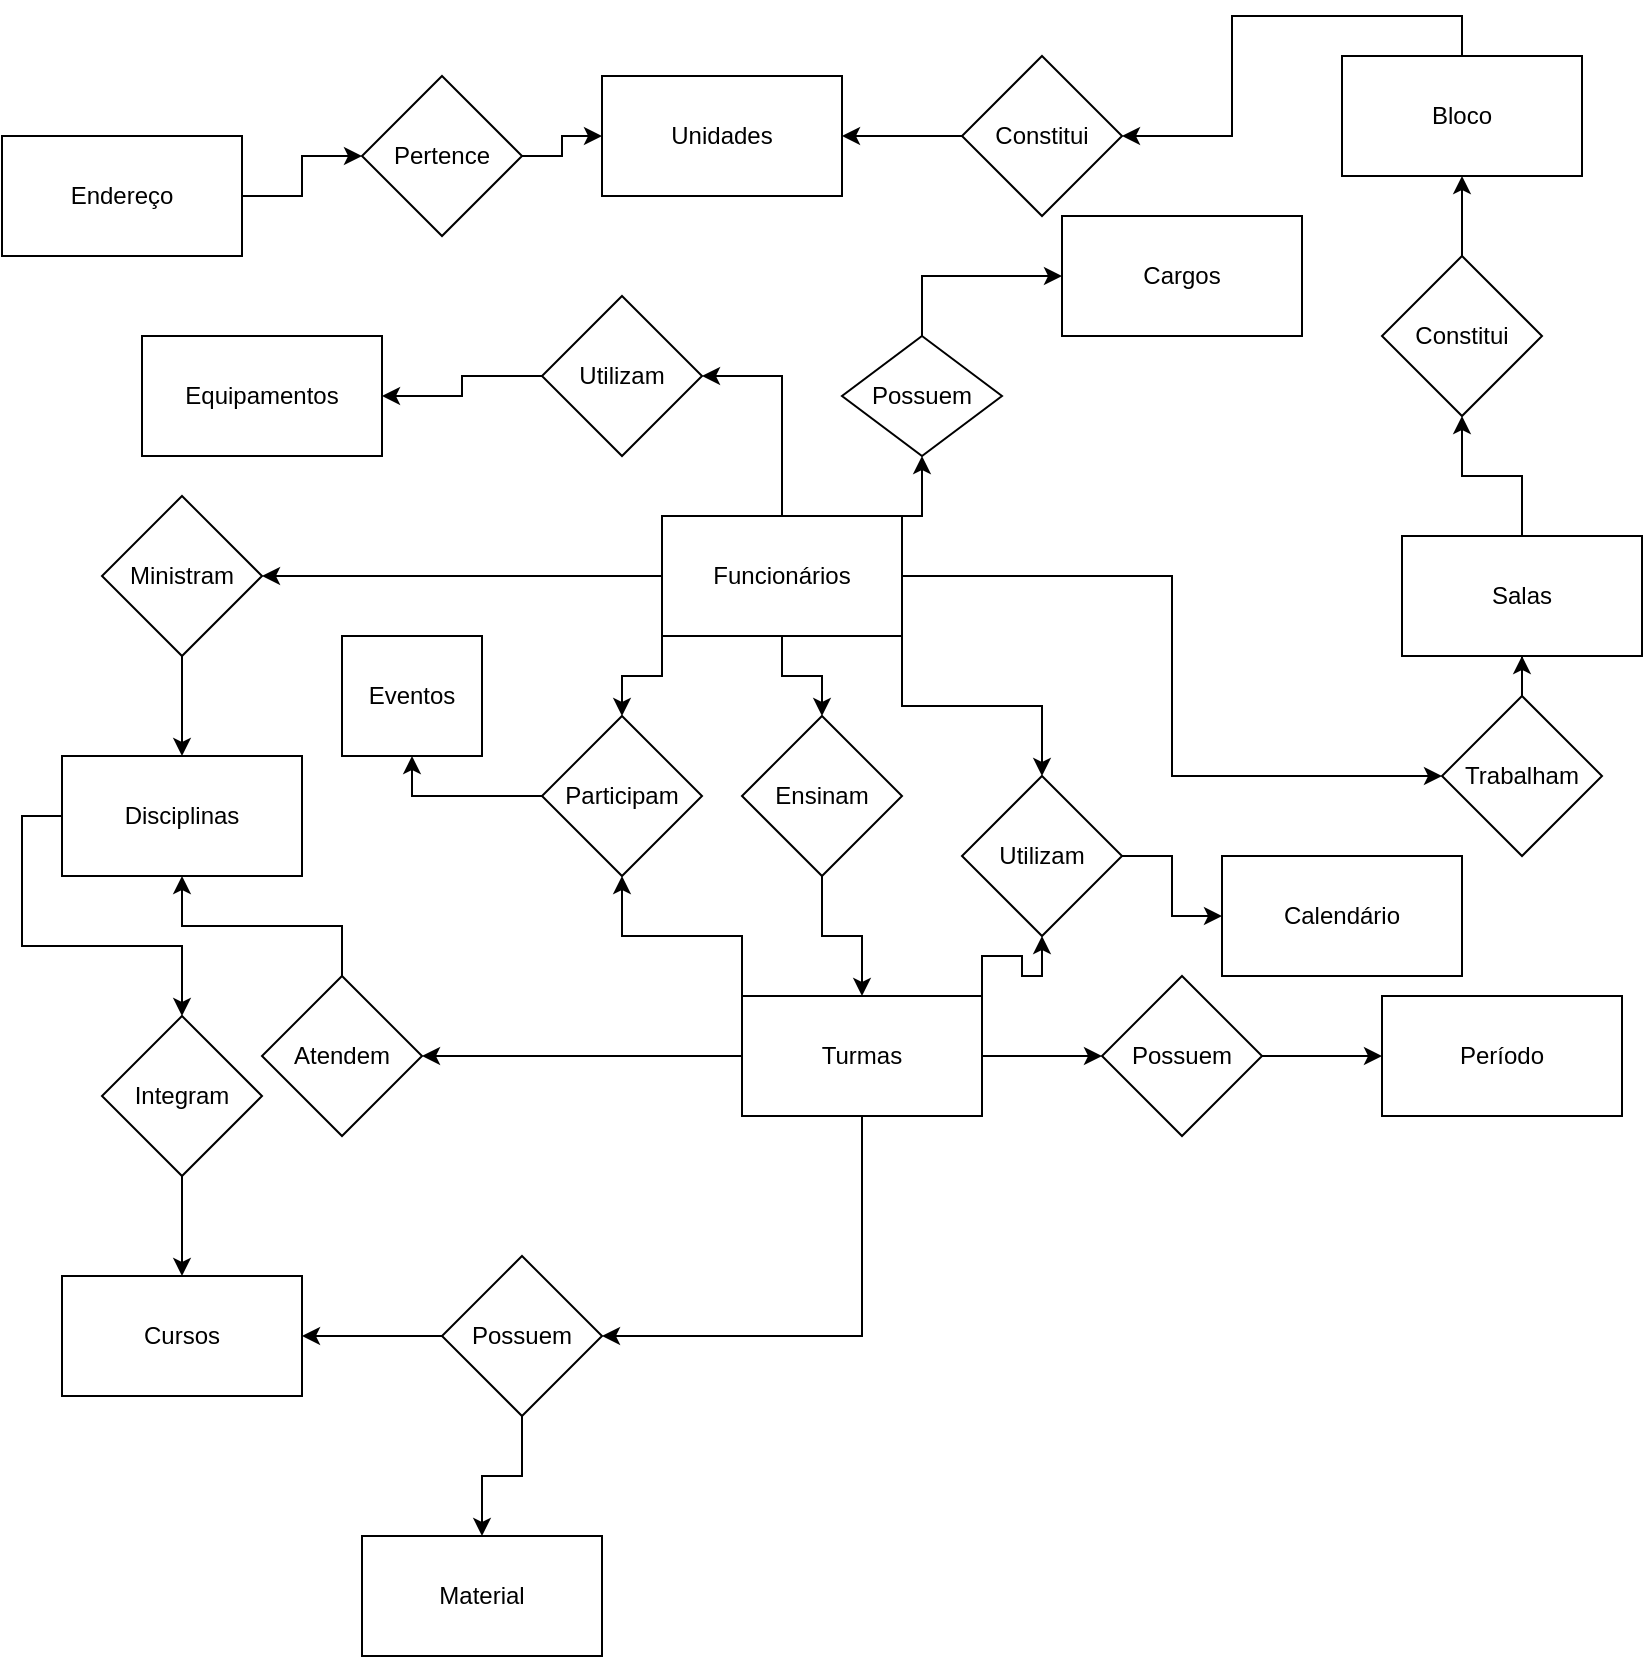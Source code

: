 <mxfile version="14.4.3" type="github">
  <diagram id="R2lEEEUBdFMjLlhIrx00" name="Page-1">
    <mxGraphModel dx="1108" dy="513" grid="1" gridSize="10" guides="1" tooltips="1" connect="1" arrows="1" fold="1" page="1" pageScale="1" pageWidth="850" pageHeight="1100" math="0" shadow="0" extFonts="Permanent Marker^https://fonts.googleapis.com/css?family=Permanent+Marker">
      <root>
        <mxCell id="0" />
        <mxCell id="1" parent="0" />
        <mxCell id="B15ubSbXxVU3i6Eq9neQ-1" value="Equipamentos" style="rounded=0;whiteSpace=wrap;html=1;" vertex="1" parent="1">
          <mxGeometry x="80" y="170" width="120" height="60" as="geometry" />
        </mxCell>
        <mxCell id="B15ubSbXxVU3i6Eq9neQ-2" value="Unidades" style="rounded=0;whiteSpace=wrap;html=1;" vertex="1" parent="1">
          <mxGeometry x="310" y="40" width="120" height="60" as="geometry" />
        </mxCell>
        <mxCell id="B15ubSbXxVU3i6Eq9neQ-3" value="Material" style="rounded=0;whiteSpace=wrap;html=1;" vertex="1" parent="1">
          <mxGeometry x="190" y="770" width="120" height="60" as="geometry" />
        </mxCell>
        <mxCell id="B15ubSbXxVU3i6Eq9neQ-23" style="edgeStyle=orthogonalEdgeStyle;rounded=0;orthogonalLoop=1;jettySize=auto;html=1;exitX=0.5;exitY=0;exitDx=0;exitDy=0;entryX=0.5;entryY=1;entryDx=0;entryDy=0;" edge="1" parent="1" source="B15ubSbXxVU3i6Eq9neQ-6" target="B15ubSbXxVU3i6Eq9neQ-22">
          <mxGeometry relative="1" as="geometry" />
        </mxCell>
        <mxCell id="B15ubSbXxVU3i6Eq9neQ-6" value="Salas" style="rounded=0;whiteSpace=wrap;html=1;" vertex="1" parent="1">
          <mxGeometry x="710" y="270" width="120" height="60" as="geometry" />
        </mxCell>
        <mxCell id="B15ubSbXxVU3i6Eq9neQ-7" value="Cursos" style="rounded=0;whiteSpace=wrap;html=1;" vertex="1" parent="1">
          <mxGeometry x="40" y="640" width="120" height="60" as="geometry" />
        </mxCell>
        <mxCell id="B15ubSbXxVU3i6Eq9neQ-9" value="Calendário" style="rounded=0;whiteSpace=wrap;html=1;" vertex="1" parent="1">
          <mxGeometry x="620" y="430" width="120" height="60" as="geometry" />
        </mxCell>
        <mxCell id="B15ubSbXxVU3i6Eq9neQ-43" style="edgeStyle=orthogonalEdgeStyle;rounded=0;orthogonalLoop=1;jettySize=auto;html=1;exitX=0;exitY=0.5;exitDx=0;exitDy=0;" edge="1" parent="1" source="B15ubSbXxVU3i6Eq9neQ-10" target="B15ubSbXxVU3i6Eq9neQ-41">
          <mxGeometry relative="1" as="geometry" />
        </mxCell>
        <mxCell id="B15ubSbXxVU3i6Eq9neQ-10" value="Disciplinas" style="rounded=0;whiteSpace=wrap;html=1;" vertex="1" parent="1">
          <mxGeometry x="40" y="380" width="120" height="60" as="geometry" />
        </mxCell>
        <mxCell id="B15ubSbXxVU3i6Eq9neQ-39" style="edgeStyle=orthogonalEdgeStyle;rounded=0;orthogonalLoop=1;jettySize=auto;html=1;exitX=0;exitY=0.5;exitDx=0;exitDy=0;entryX=1;entryY=0.5;entryDx=0;entryDy=0;" edge="1" parent="1" source="B15ubSbXxVU3i6Eq9neQ-11" target="B15ubSbXxVU3i6Eq9neQ-37">
          <mxGeometry relative="1" as="geometry" />
        </mxCell>
        <mxCell id="B15ubSbXxVU3i6Eq9neQ-48" style="edgeStyle=orthogonalEdgeStyle;rounded=0;orthogonalLoop=1;jettySize=auto;html=1;exitX=0.5;exitY=1;exitDx=0;exitDy=0;entryX=1;entryY=0.5;entryDx=0;entryDy=0;" edge="1" parent="1" source="B15ubSbXxVU3i6Eq9neQ-11" target="B15ubSbXxVU3i6Eq9neQ-44">
          <mxGeometry relative="1" as="geometry" />
        </mxCell>
        <mxCell id="B15ubSbXxVU3i6Eq9neQ-50" style="edgeStyle=orthogonalEdgeStyle;rounded=0;orthogonalLoop=1;jettySize=auto;html=1;exitX=1;exitY=0.5;exitDx=0;exitDy=0;" edge="1" parent="1" source="B15ubSbXxVU3i6Eq9neQ-11" target="B15ubSbXxVU3i6Eq9neQ-49">
          <mxGeometry relative="1" as="geometry" />
        </mxCell>
        <mxCell id="B15ubSbXxVU3i6Eq9neQ-59" style="edgeStyle=orthogonalEdgeStyle;rounded=0;orthogonalLoop=1;jettySize=auto;html=1;exitX=1;exitY=0;exitDx=0;exitDy=0;entryX=0.5;entryY=1;entryDx=0;entryDy=0;" edge="1" parent="1" source="B15ubSbXxVU3i6Eq9neQ-11" target="B15ubSbXxVU3i6Eq9neQ-56">
          <mxGeometry relative="1" as="geometry" />
        </mxCell>
        <mxCell id="B15ubSbXxVU3i6Eq9neQ-64" style="edgeStyle=orthogonalEdgeStyle;rounded=0;orthogonalLoop=1;jettySize=auto;html=1;exitX=0;exitY=0;exitDx=0;exitDy=0;entryX=0.5;entryY=1;entryDx=0;entryDy=0;" edge="1" parent="1" source="B15ubSbXxVU3i6Eq9neQ-11" target="B15ubSbXxVU3i6Eq9neQ-62">
          <mxGeometry relative="1" as="geometry" />
        </mxCell>
        <mxCell id="B15ubSbXxVU3i6Eq9neQ-11" value="Turmas" style="rounded=0;whiteSpace=wrap;html=1;" vertex="1" parent="1">
          <mxGeometry x="380" y="500" width="120" height="60" as="geometry" />
        </mxCell>
        <mxCell id="B15ubSbXxVU3i6Eq9neQ-31" style="edgeStyle=orthogonalEdgeStyle;rounded=0;orthogonalLoop=1;jettySize=auto;html=1;exitX=1;exitY=0.5;exitDx=0;exitDy=0;entryX=0;entryY=0.5;entryDx=0;entryDy=0;" edge="1" parent="1" source="B15ubSbXxVU3i6Eq9neQ-12" target="B15ubSbXxVU3i6Eq9neQ-30">
          <mxGeometry relative="1" as="geometry" />
        </mxCell>
        <mxCell id="B15ubSbXxVU3i6Eq9neQ-34" style="edgeStyle=orthogonalEdgeStyle;rounded=0;orthogonalLoop=1;jettySize=auto;html=1;exitX=0;exitY=0.5;exitDx=0;exitDy=0;entryX=1;entryY=0.5;entryDx=0;entryDy=0;" edge="1" parent="1" source="B15ubSbXxVU3i6Eq9neQ-12" target="B15ubSbXxVU3i6Eq9neQ-33">
          <mxGeometry relative="1" as="geometry" />
        </mxCell>
        <mxCell id="B15ubSbXxVU3i6Eq9neQ-38" style="edgeStyle=orthogonalEdgeStyle;rounded=0;orthogonalLoop=1;jettySize=auto;html=1;exitX=0.5;exitY=1;exitDx=0;exitDy=0;" edge="1" parent="1" source="B15ubSbXxVU3i6Eq9neQ-12" target="B15ubSbXxVU3i6Eq9neQ-36">
          <mxGeometry relative="1" as="geometry" />
        </mxCell>
        <mxCell id="B15ubSbXxVU3i6Eq9neQ-55" style="edgeStyle=orthogonalEdgeStyle;rounded=0;orthogonalLoop=1;jettySize=auto;html=1;exitX=0.5;exitY=0;exitDx=0;exitDy=0;entryX=1;entryY=0.5;entryDx=0;entryDy=0;" edge="1" parent="1" source="B15ubSbXxVU3i6Eq9neQ-12" target="B15ubSbXxVU3i6Eq9neQ-53">
          <mxGeometry relative="1" as="geometry" />
        </mxCell>
        <mxCell id="B15ubSbXxVU3i6Eq9neQ-57" style="edgeStyle=orthogonalEdgeStyle;rounded=0;orthogonalLoop=1;jettySize=auto;html=1;exitX=1;exitY=1;exitDx=0;exitDy=0;entryX=0.5;entryY=0;entryDx=0;entryDy=0;" edge="1" parent="1" source="B15ubSbXxVU3i6Eq9neQ-12" target="B15ubSbXxVU3i6Eq9neQ-56">
          <mxGeometry relative="1" as="geometry" />
        </mxCell>
        <mxCell id="B15ubSbXxVU3i6Eq9neQ-63" style="edgeStyle=orthogonalEdgeStyle;rounded=0;orthogonalLoop=1;jettySize=auto;html=1;exitX=0;exitY=1;exitDx=0;exitDy=0;entryX=0.5;entryY=0;entryDx=0;entryDy=0;" edge="1" parent="1" source="B15ubSbXxVU3i6Eq9neQ-12" target="B15ubSbXxVU3i6Eq9neQ-62">
          <mxGeometry relative="1" as="geometry" />
        </mxCell>
        <mxCell id="B15ubSbXxVU3i6Eq9neQ-75" style="edgeStyle=orthogonalEdgeStyle;rounded=0;orthogonalLoop=1;jettySize=auto;html=1;exitX=1;exitY=0;exitDx=0;exitDy=0;entryX=0.5;entryY=1;entryDx=0;entryDy=0;" edge="1" parent="1" source="B15ubSbXxVU3i6Eq9neQ-12" target="B15ubSbXxVU3i6Eq9neQ-68">
          <mxGeometry relative="1" as="geometry" />
        </mxCell>
        <mxCell id="B15ubSbXxVU3i6Eq9neQ-12" value="Funcionários" style="rounded=0;whiteSpace=wrap;html=1;" vertex="1" parent="1">
          <mxGeometry x="340" y="260" width="120" height="60" as="geometry" />
        </mxCell>
        <mxCell id="B15ubSbXxVU3i6Eq9neQ-20" style="edgeStyle=orthogonalEdgeStyle;rounded=0;orthogonalLoop=1;jettySize=auto;html=1;exitX=0.5;exitY=0;exitDx=0;exitDy=0;entryX=1;entryY=0.5;entryDx=0;entryDy=0;" edge="1" parent="1" source="B15ubSbXxVU3i6Eq9neQ-13" target="B15ubSbXxVU3i6Eq9neQ-16">
          <mxGeometry relative="1" as="geometry" />
        </mxCell>
        <mxCell id="B15ubSbXxVU3i6Eq9neQ-13" value="Bloco" style="rounded=0;whiteSpace=wrap;html=1;" vertex="1" parent="1">
          <mxGeometry x="680" y="30" width="120" height="60" as="geometry" />
        </mxCell>
        <mxCell id="B15ubSbXxVU3i6Eq9neQ-14" value="Período" style="rounded=0;whiteSpace=wrap;html=1;" vertex="1" parent="1">
          <mxGeometry x="700" y="500" width="120" height="60" as="geometry" />
        </mxCell>
        <mxCell id="B15ubSbXxVU3i6Eq9neQ-27" style="edgeStyle=orthogonalEdgeStyle;rounded=0;orthogonalLoop=1;jettySize=auto;html=1;exitX=1;exitY=0.5;exitDx=0;exitDy=0;entryX=0;entryY=0.5;entryDx=0;entryDy=0;" edge="1" parent="1" source="B15ubSbXxVU3i6Eq9neQ-15" target="B15ubSbXxVU3i6Eq9neQ-26">
          <mxGeometry relative="1" as="geometry" />
        </mxCell>
        <mxCell id="B15ubSbXxVU3i6Eq9neQ-15" value="Endereço" style="rounded=0;whiteSpace=wrap;html=1;" vertex="1" parent="1">
          <mxGeometry x="10" y="70" width="120" height="60" as="geometry" />
        </mxCell>
        <mxCell id="B15ubSbXxVU3i6Eq9neQ-19" style="edgeStyle=orthogonalEdgeStyle;rounded=0;orthogonalLoop=1;jettySize=auto;html=1;entryX=1;entryY=0.5;entryDx=0;entryDy=0;" edge="1" parent="1" source="B15ubSbXxVU3i6Eq9neQ-16" target="B15ubSbXxVU3i6Eq9neQ-2">
          <mxGeometry relative="1" as="geometry">
            <mxPoint x="470" y="70" as="targetPoint" />
          </mxGeometry>
        </mxCell>
        <mxCell id="B15ubSbXxVU3i6Eq9neQ-16" value="Constitui" style="rhombus;whiteSpace=wrap;html=1;" vertex="1" parent="1">
          <mxGeometry x="490" y="30" width="80" height="80" as="geometry" />
        </mxCell>
        <mxCell id="B15ubSbXxVU3i6Eq9neQ-67" style="edgeStyle=orthogonalEdgeStyle;rounded=0;orthogonalLoop=1;jettySize=auto;html=1;exitX=0.5;exitY=0;exitDx=0;exitDy=0;entryX=0.5;entryY=1;entryDx=0;entryDy=0;" edge="1" parent="1" source="B15ubSbXxVU3i6Eq9neQ-22" target="B15ubSbXxVU3i6Eq9neQ-13">
          <mxGeometry relative="1" as="geometry" />
        </mxCell>
        <mxCell id="B15ubSbXxVU3i6Eq9neQ-22" value="Constitui" style="rhombus;whiteSpace=wrap;html=1;" vertex="1" parent="1">
          <mxGeometry x="700" y="130" width="80" height="80" as="geometry" />
        </mxCell>
        <mxCell id="B15ubSbXxVU3i6Eq9neQ-28" style="edgeStyle=orthogonalEdgeStyle;rounded=0;orthogonalLoop=1;jettySize=auto;html=1;exitX=1;exitY=0.5;exitDx=0;exitDy=0;entryX=0;entryY=0.5;entryDx=0;entryDy=0;" edge="1" parent="1" source="B15ubSbXxVU3i6Eq9neQ-26" target="B15ubSbXxVU3i6Eq9neQ-2">
          <mxGeometry relative="1" as="geometry" />
        </mxCell>
        <mxCell id="B15ubSbXxVU3i6Eq9neQ-26" value="Pertence" style="rhombus;whiteSpace=wrap;html=1;" vertex="1" parent="1">
          <mxGeometry x="190" y="40" width="80" height="80" as="geometry" />
        </mxCell>
        <mxCell id="B15ubSbXxVU3i6Eq9neQ-32" style="edgeStyle=orthogonalEdgeStyle;rounded=0;orthogonalLoop=1;jettySize=auto;html=1;exitX=0.5;exitY=0;exitDx=0;exitDy=0;" edge="1" parent="1" source="B15ubSbXxVU3i6Eq9neQ-30" target="B15ubSbXxVU3i6Eq9neQ-6">
          <mxGeometry relative="1" as="geometry" />
        </mxCell>
        <mxCell id="B15ubSbXxVU3i6Eq9neQ-30" value="Trabalham" style="rhombus;whiteSpace=wrap;html=1;" vertex="1" parent="1">
          <mxGeometry x="730" y="350" width="80" height="80" as="geometry" />
        </mxCell>
        <mxCell id="B15ubSbXxVU3i6Eq9neQ-35" style="edgeStyle=orthogonalEdgeStyle;rounded=0;orthogonalLoop=1;jettySize=auto;html=1;exitX=0.5;exitY=1;exitDx=0;exitDy=0;entryX=0.5;entryY=0;entryDx=0;entryDy=0;" edge="1" parent="1" source="B15ubSbXxVU3i6Eq9neQ-33" target="B15ubSbXxVU3i6Eq9neQ-10">
          <mxGeometry relative="1" as="geometry" />
        </mxCell>
        <mxCell id="B15ubSbXxVU3i6Eq9neQ-33" value="Ministram" style="rhombus;whiteSpace=wrap;html=1;" vertex="1" parent="1">
          <mxGeometry x="60" y="250" width="80" height="80" as="geometry" />
        </mxCell>
        <mxCell id="B15ubSbXxVU3i6Eq9neQ-42" style="edgeStyle=orthogonalEdgeStyle;rounded=0;orthogonalLoop=1;jettySize=auto;html=1;exitX=0.5;exitY=1;exitDx=0;exitDy=0;entryX=0.5;entryY=0;entryDx=0;entryDy=0;" edge="1" parent="1" source="B15ubSbXxVU3i6Eq9neQ-36" target="B15ubSbXxVU3i6Eq9neQ-11">
          <mxGeometry relative="1" as="geometry" />
        </mxCell>
        <mxCell id="B15ubSbXxVU3i6Eq9neQ-36" value="Ensinam" style="rhombus;whiteSpace=wrap;html=1;" vertex="1" parent="1">
          <mxGeometry x="380" y="360" width="80" height="80" as="geometry" />
        </mxCell>
        <mxCell id="B15ubSbXxVU3i6Eq9neQ-40" style="edgeStyle=orthogonalEdgeStyle;rounded=0;orthogonalLoop=1;jettySize=auto;html=1;exitX=0.5;exitY=0;exitDx=0;exitDy=0;entryX=0.5;entryY=1;entryDx=0;entryDy=0;" edge="1" parent="1" source="B15ubSbXxVU3i6Eq9neQ-37" target="B15ubSbXxVU3i6Eq9neQ-10">
          <mxGeometry relative="1" as="geometry" />
        </mxCell>
        <mxCell id="B15ubSbXxVU3i6Eq9neQ-37" value="Atendem" style="rhombus;whiteSpace=wrap;html=1;" vertex="1" parent="1">
          <mxGeometry x="140" y="490" width="80" height="80" as="geometry" />
        </mxCell>
        <mxCell id="B15ubSbXxVU3i6Eq9neQ-46" style="edgeStyle=orthogonalEdgeStyle;rounded=0;orthogonalLoop=1;jettySize=auto;html=1;exitX=0.5;exitY=1;exitDx=0;exitDy=0;entryX=0.5;entryY=0;entryDx=0;entryDy=0;" edge="1" parent="1" source="B15ubSbXxVU3i6Eq9neQ-41" target="B15ubSbXxVU3i6Eq9neQ-7">
          <mxGeometry relative="1" as="geometry" />
        </mxCell>
        <mxCell id="B15ubSbXxVU3i6Eq9neQ-41" value="Integram" style="rhombus;whiteSpace=wrap;html=1;" vertex="1" parent="1">
          <mxGeometry x="60" y="510" width="80" height="80" as="geometry" />
        </mxCell>
        <mxCell id="B15ubSbXxVU3i6Eq9neQ-45" style="edgeStyle=orthogonalEdgeStyle;rounded=0;orthogonalLoop=1;jettySize=auto;html=1;exitX=0;exitY=0.5;exitDx=0;exitDy=0;entryX=1;entryY=0.5;entryDx=0;entryDy=0;" edge="1" parent="1" source="B15ubSbXxVU3i6Eq9neQ-44" target="B15ubSbXxVU3i6Eq9neQ-7">
          <mxGeometry relative="1" as="geometry" />
        </mxCell>
        <mxCell id="B15ubSbXxVU3i6Eq9neQ-52" style="edgeStyle=orthogonalEdgeStyle;rounded=0;orthogonalLoop=1;jettySize=auto;html=1;exitX=0.5;exitY=1;exitDx=0;exitDy=0;entryX=0.5;entryY=0;entryDx=0;entryDy=0;" edge="1" parent="1" source="B15ubSbXxVU3i6Eq9neQ-44" target="B15ubSbXxVU3i6Eq9neQ-3">
          <mxGeometry relative="1" as="geometry" />
        </mxCell>
        <mxCell id="B15ubSbXxVU3i6Eq9neQ-44" value="Possuem" style="rhombus;whiteSpace=wrap;html=1;" vertex="1" parent="1">
          <mxGeometry x="230" y="630" width="80" height="80" as="geometry" />
        </mxCell>
        <mxCell id="B15ubSbXxVU3i6Eq9neQ-51" style="edgeStyle=orthogonalEdgeStyle;rounded=0;orthogonalLoop=1;jettySize=auto;html=1;exitX=1;exitY=0.5;exitDx=0;exitDy=0;entryX=0;entryY=0.5;entryDx=0;entryDy=0;" edge="1" parent="1" source="B15ubSbXxVU3i6Eq9neQ-49" target="B15ubSbXxVU3i6Eq9neQ-14">
          <mxGeometry relative="1" as="geometry" />
        </mxCell>
        <mxCell id="B15ubSbXxVU3i6Eq9neQ-49" value="Possuem" style="rhombus;whiteSpace=wrap;html=1;" vertex="1" parent="1">
          <mxGeometry x="560" y="490" width="80" height="80" as="geometry" />
        </mxCell>
        <mxCell id="B15ubSbXxVU3i6Eq9neQ-54" style="edgeStyle=orthogonalEdgeStyle;rounded=0;orthogonalLoop=1;jettySize=auto;html=1;exitX=0;exitY=0.5;exitDx=0;exitDy=0;entryX=1;entryY=0.5;entryDx=0;entryDy=0;" edge="1" parent="1" source="B15ubSbXxVU3i6Eq9neQ-53" target="B15ubSbXxVU3i6Eq9neQ-1">
          <mxGeometry relative="1" as="geometry" />
        </mxCell>
        <mxCell id="B15ubSbXxVU3i6Eq9neQ-53" value="Utilizam" style="rhombus;whiteSpace=wrap;html=1;" vertex="1" parent="1">
          <mxGeometry x="280" y="150" width="80" height="80" as="geometry" />
        </mxCell>
        <mxCell id="B15ubSbXxVU3i6Eq9neQ-58" style="edgeStyle=orthogonalEdgeStyle;rounded=0;orthogonalLoop=1;jettySize=auto;html=1;exitX=1;exitY=0.5;exitDx=0;exitDy=0;entryX=0;entryY=0.5;entryDx=0;entryDy=0;" edge="1" parent="1" source="B15ubSbXxVU3i6Eq9neQ-56" target="B15ubSbXxVU3i6Eq9neQ-9">
          <mxGeometry relative="1" as="geometry" />
        </mxCell>
        <mxCell id="B15ubSbXxVU3i6Eq9neQ-56" value="Utilizam" style="rhombus;whiteSpace=wrap;html=1;" vertex="1" parent="1">
          <mxGeometry x="490" y="390" width="80" height="80" as="geometry" />
        </mxCell>
        <mxCell id="B15ubSbXxVU3i6Eq9neQ-60" value="Eventos" style="rounded=0;whiteSpace=wrap;html=1;" vertex="1" parent="1">
          <mxGeometry x="180" y="320" width="70" height="60" as="geometry" />
        </mxCell>
        <mxCell id="B15ubSbXxVU3i6Eq9neQ-65" style="edgeStyle=orthogonalEdgeStyle;rounded=0;orthogonalLoop=1;jettySize=auto;html=1;exitX=0;exitY=0.5;exitDx=0;exitDy=0;entryX=0.5;entryY=1;entryDx=0;entryDy=0;" edge="1" parent="1" source="B15ubSbXxVU3i6Eq9neQ-62" target="B15ubSbXxVU3i6Eq9neQ-60">
          <mxGeometry relative="1" as="geometry" />
        </mxCell>
        <mxCell id="B15ubSbXxVU3i6Eq9neQ-62" value="Participam" style="rhombus;whiteSpace=wrap;html=1;" vertex="1" parent="1">
          <mxGeometry x="280" y="360" width="80" height="80" as="geometry" />
        </mxCell>
        <mxCell id="B15ubSbXxVU3i6Eq9neQ-74" style="edgeStyle=orthogonalEdgeStyle;rounded=0;orthogonalLoop=1;jettySize=auto;html=1;exitX=0.5;exitY=0;exitDx=0;exitDy=0;entryX=0;entryY=0.5;entryDx=0;entryDy=0;" edge="1" parent="1" source="B15ubSbXxVU3i6Eq9neQ-68" target="B15ubSbXxVU3i6Eq9neQ-69">
          <mxGeometry relative="1" as="geometry" />
        </mxCell>
        <mxCell id="B15ubSbXxVU3i6Eq9neQ-68" value="Possuem" style="rhombus;whiteSpace=wrap;html=1;" vertex="1" parent="1">
          <mxGeometry x="430" y="170" width="80" height="60" as="geometry" />
        </mxCell>
        <mxCell id="B15ubSbXxVU3i6Eq9neQ-69" value="Cargos" style="rounded=0;whiteSpace=wrap;html=1;" vertex="1" parent="1">
          <mxGeometry x="540" y="110" width="120" height="60" as="geometry" />
        </mxCell>
      </root>
    </mxGraphModel>
  </diagram>
</mxfile>
